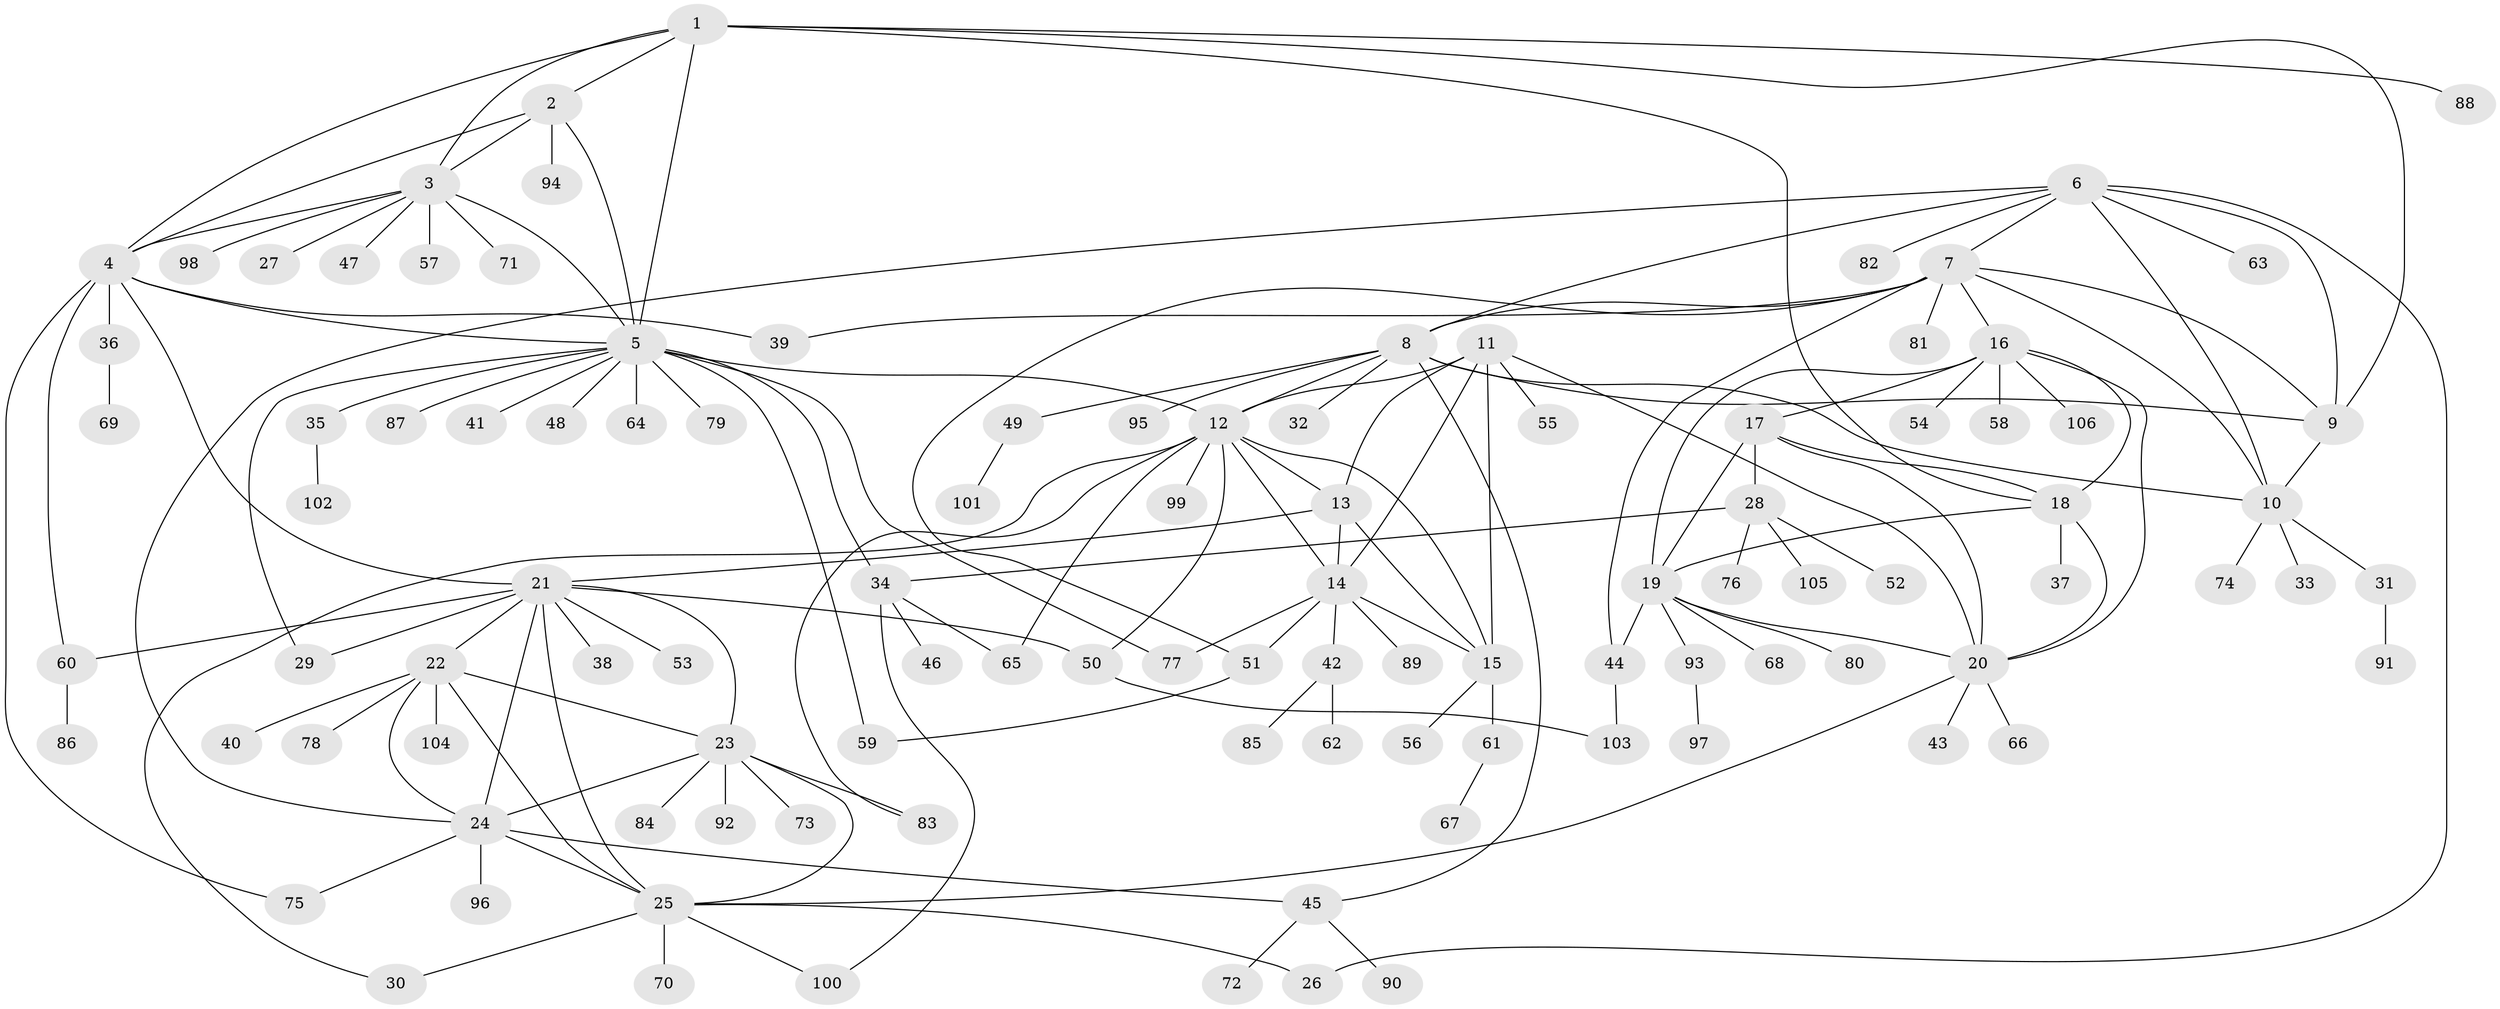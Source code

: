 // coarse degree distribution, {6: 0.03773584905660377, 9: 0.09433962264150944, 11: 0.018867924528301886, 3: 0.03773584905660377, 4: 0.07547169811320754, 5: 0.03773584905660377, 13: 0.018867924528301886, 1: 0.5094339622641509, 2: 0.16981132075471697}
// Generated by graph-tools (version 1.1) at 2025/19/03/04/25 18:19:34]
// undirected, 106 vertices, 158 edges
graph export_dot {
graph [start="1"]
  node [color=gray90,style=filled];
  1;
  2;
  3;
  4;
  5;
  6;
  7;
  8;
  9;
  10;
  11;
  12;
  13;
  14;
  15;
  16;
  17;
  18;
  19;
  20;
  21;
  22;
  23;
  24;
  25;
  26;
  27;
  28;
  29;
  30;
  31;
  32;
  33;
  34;
  35;
  36;
  37;
  38;
  39;
  40;
  41;
  42;
  43;
  44;
  45;
  46;
  47;
  48;
  49;
  50;
  51;
  52;
  53;
  54;
  55;
  56;
  57;
  58;
  59;
  60;
  61;
  62;
  63;
  64;
  65;
  66;
  67;
  68;
  69;
  70;
  71;
  72;
  73;
  74;
  75;
  76;
  77;
  78;
  79;
  80;
  81;
  82;
  83;
  84;
  85;
  86;
  87;
  88;
  89;
  90;
  91;
  92;
  93;
  94;
  95;
  96;
  97;
  98;
  99;
  100;
  101;
  102;
  103;
  104;
  105;
  106;
  1 -- 2;
  1 -- 3;
  1 -- 4;
  1 -- 5;
  1 -- 9;
  1 -- 18;
  1 -- 88;
  2 -- 3;
  2 -- 4;
  2 -- 5;
  2 -- 94;
  3 -- 4;
  3 -- 5;
  3 -- 27;
  3 -- 47;
  3 -- 57;
  3 -- 71;
  3 -- 98;
  4 -- 5;
  4 -- 21;
  4 -- 36;
  4 -- 39;
  4 -- 60;
  4 -- 75;
  5 -- 12;
  5 -- 29;
  5 -- 34;
  5 -- 35;
  5 -- 41;
  5 -- 48;
  5 -- 59;
  5 -- 64;
  5 -- 77;
  5 -- 79;
  5 -- 87;
  6 -- 7;
  6 -- 8;
  6 -- 9;
  6 -- 10;
  6 -- 24;
  6 -- 26;
  6 -- 63;
  6 -- 82;
  7 -- 8;
  7 -- 9;
  7 -- 10;
  7 -- 16;
  7 -- 39;
  7 -- 44;
  7 -- 51;
  7 -- 81;
  8 -- 9;
  8 -- 10;
  8 -- 12;
  8 -- 32;
  8 -- 45;
  8 -- 49;
  8 -- 95;
  9 -- 10;
  10 -- 31;
  10 -- 33;
  10 -- 74;
  11 -- 12;
  11 -- 13;
  11 -- 14;
  11 -- 15;
  11 -- 20;
  11 -- 55;
  12 -- 13;
  12 -- 14;
  12 -- 15;
  12 -- 30;
  12 -- 50;
  12 -- 65;
  12 -- 83;
  12 -- 99;
  13 -- 14;
  13 -- 15;
  13 -- 21;
  14 -- 15;
  14 -- 42;
  14 -- 51;
  14 -- 77;
  14 -- 89;
  15 -- 56;
  15 -- 61;
  16 -- 17;
  16 -- 18;
  16 -- 19;
  16 -- 20;
  16 -- 54;
  16 -- 58;
  16 -- 106;
  17 -- 18;
  17 -- 19;
  17 -- 20;
  17 -- 28;
  18 -- 19;
  18 -- 20;
  18 -- 37;
  19 -- 20;
  19 -- 44;
  19 -- 68;
  19 -- 80;
  19 -- 93;
  20 -- 25;
  20 -- 43;
  20 -- 66;
  21 -- 22;
  21 -- 23;
  21 -- 24;
  21 -- 25;
  21 -- 29;
  21 -- 38;
  21 -- 50;
  21 -- 53;
  21 -- 60;
  22 -- 23;
  22 -- 24;
  22 -- 25;
  22 -- 40;
  22 -- 78;
  22 -- 104;
  23 -- 24;
  23 -- 25;
  23 -- 73;
  23 -- 83;
  23 -- 84;
  23 -- 92;
  24 -- 25;
  24 -- 45;
  24 -- 75;
  24 -- 96;
  25 -- 26;
  25 -- 30;
  25 -- 70;
  25 -- 100;
  28 -- 34;
  28 -- 52;
  28 -- 76;
  28 -- 105;
  31 -- 91;
  34 -- 46;
  34 -- 65;
  34 -- 100;
  35 -- 102;
  36 -- 69;
  42 -- 62;
  42 -- 85;
  44 -- 103;
  45 -- 72;
  45 -- 90;
  49 -- 101;
  50 -- 103;
  51 -- 59;
  60 -- 86;
  61 -- 67;
  93 -- 97;
}
